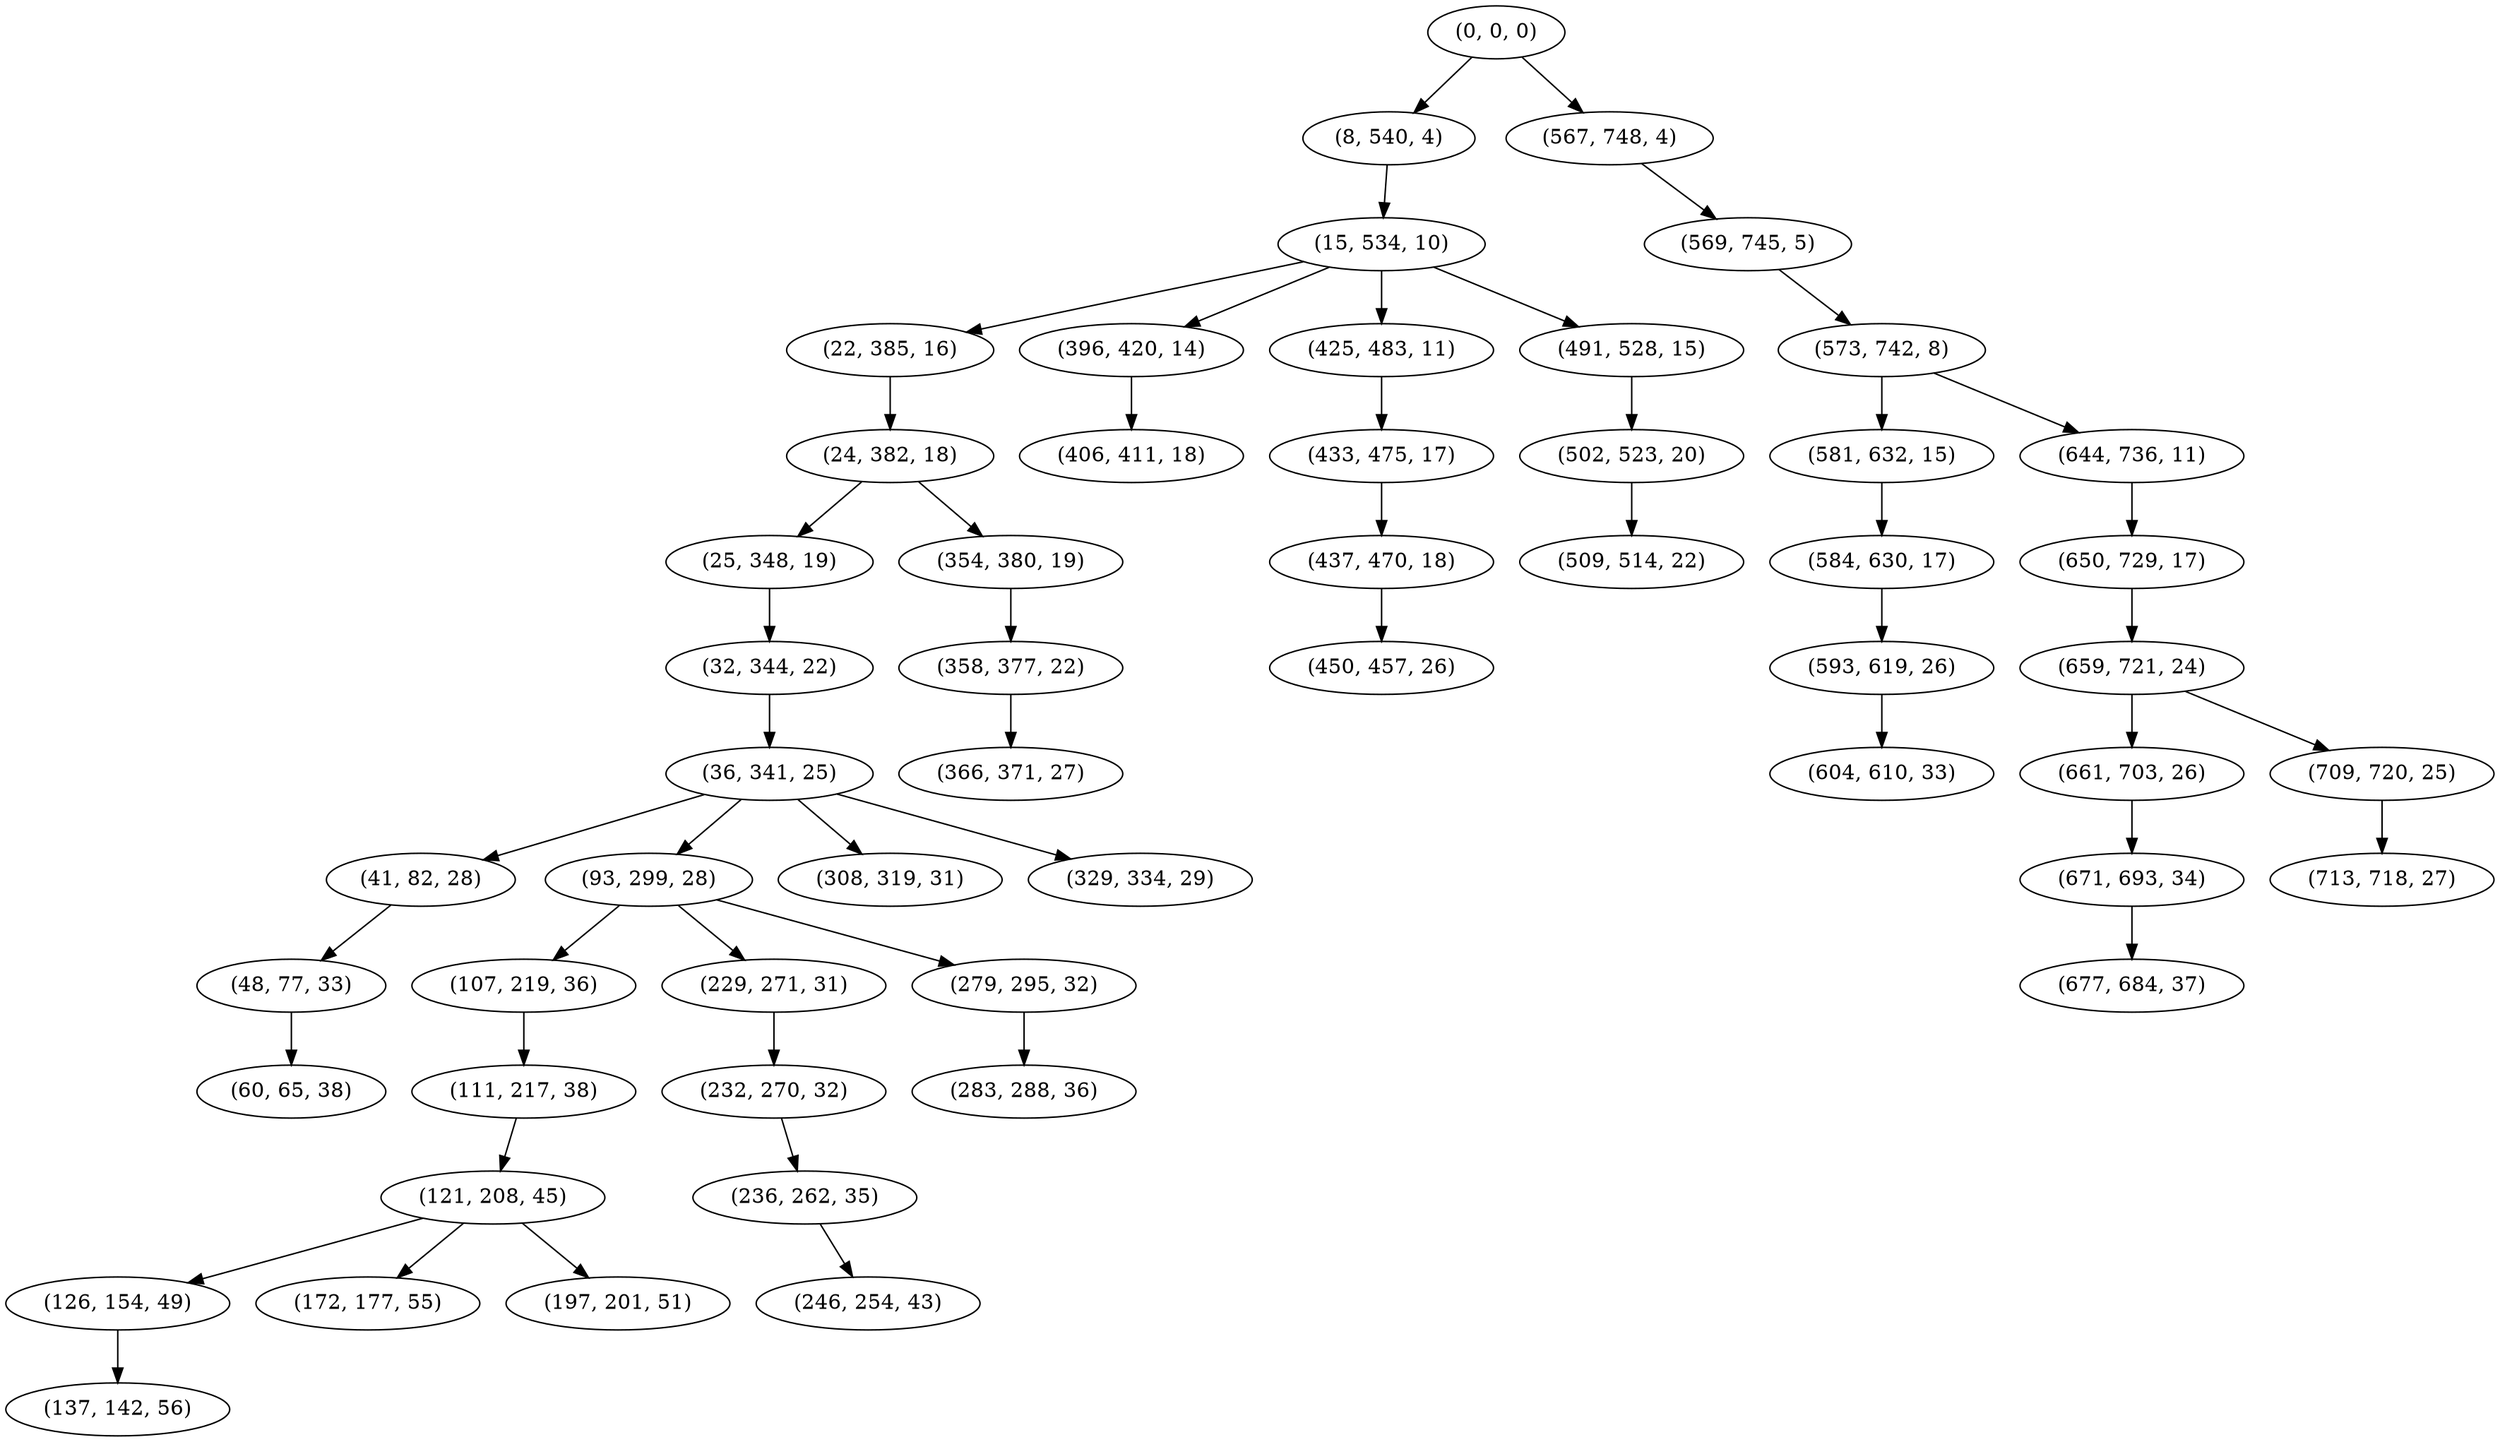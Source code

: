 digraph tree {
    "(0, 0, 0)";
    "(8, 540, 4)";
    "(15, 534, 10)";
    "(22, 385, 16)";
    "(24, 382, 18)";
    "(25, 348, 19)";
    "(32, 344, 22)";
    "(36, 341, 25)";
    "(41, 82, 28)";
    "(48, 77, 33)";
    "(60, 65, 38)";
    "(93, 299, 28)";
    "(107, 219, 36)";
    "(111, 217, 38)";
    "(121, 208, 45)";
    "(126, 154, 49)";
    "(137, 142, 56)";
    "(172, 177, 55)";
    "(197, 201, 51)";
    "(229, 271, 31)";
    "(232, 270, 32)";
    "(236, 262, 35)";
    "(246, 254, 43)";
    "(279, 295, 32)";
    "(283, 288, 36)";
    "(308, 319, 31)";
    "(329, 334, 29)";
    "(354, 380, 19)";
    "(358, 377, 22)";
    "(366, 371, 27)";
    "(396, 420, 14)";
    "(406, 411, 18)";
    "(425, 483, 11)";
    "(433, 475, 17)";
    "(437, 470, 18)";
    "(450, 457, 26)";
    "(491, 528, 15)";
    "(502, 523, 20)";
    "(509, 514, 22)";
    "(567, 748, 4)";
    "(569, 745, 5)";
    "(573, 742, 8)";
    "(581, 632, 15)";
    "(584, 630, 17)";
    "(593, 619, 26)";
    "(604, 610, 33)";
    "(644, 736, 11)";
    "(650, 729, 17)";
    "(659, 721, 24)";
    "(661, 703, 26)";
    "(671, 693, 34)";
    "(677, 684, 37)";
    "(709, 720, 25)";
    "(713, 718, 27)";
    "(0, 0, 0)" -> "(8, 540, 4)";
    "(0, 0, 0)" -> "(567, 748, 4)";
    "(8, 540, 4)" -> "(15, 534, 10)";
    "(15, 534, 10)" -> "(22, 385, 16)";
    "(15, 534, 10)" -> "(396, 420, 14)";
    "(15, 534, 10)" -> "(425, 483, 11)";
    "(15, 534, 10)" -> "(491, 528, 15)";
    "(22, 385, 16)" -> "(24, 382, 18)";
    "(24, 382, 18)" -> "(25, 348, 19)";
    "(24, 382, 18)" -> "(354, 380, 19)";
    "(25, 348, 19)" -> "(32, 344, 22)";
    "(32, 344, 22)" -> "(36, 341, 25)";
    "(36, 341, 25)" -> "(41, 82, 28)";
    "(36, 341, 25)" -> "(93, 299, 28)";
    "(36, 341, 25)" -> "(308, 319, 31)";
    "(36, 341, 25)" -> "(329, 334, 29)";
    "(41, 82, 28)" -> "(48, 77, 33)";
    "(48, 77, 33)" -> "(60, 65, 38)";
    "(93, 299, 28)" -> "(107, 219, 36)";
    "(93, 299, 28)" -> "(229, 271, 31)";
    "(93, 299, 28)" -> "(279, 295, 32)";
    "(107, 219, 36)" -> "(111, 217, 38)";
    "(111, 217, 38)" -> "(121, 208, 45)";
    "(121, 208, 45)" -> "(126, 154, 49)";
    "(121, 208, 45)" -> "(172, 177, 55)";
    "(121, 208, 45)" -> "(197, 201, 51)";
    "(126, 154, 49)" -> "(137, 142, 56)";
    "(229, 271, 31)" -> "(232, 270, 32)";
    "(232, 270, 32)" -> "(236, 262, 35)";
    "(236, 262, 35)" -> "(246, 254, 43)";
    "(279, 295, 32)" -> "(283, 288, 36)";
    "(354, 380, 19)" -> "(358, 377, 22)";
    "(358, 377, 22)" -> "(366, 371, 27)";
    "(396, 420, 14)" -> "(406, 411, 18)";
    "(425, 483, 11)" -> "(433, 475, 17)";
    "(433, 475, 17)" -> "(437, 470, 18)";
    "(437, 470, 18)" -> "(450, 457, 26)";
    "(491, 528, 15)" -> "(502, 523, 20)";
    "(502, 523, 20)" -> "(509, 514, 22)";
    "(567, 748, 4)" -> "(569, 745, 5)";
    "(569, 745, 5)" -> "(573, 742, 8)";
    "(573, 742, 8)" -> "(581, 632, 15)";
    "(573, 742, 8)" -> "(644, 736, 11)";
    "(581, 632, 15)" -> "(584, 630, 17)";
    "(584, 630, 17)" -> "(593, 619, 26)";
    "(593, 619, 26)" -> "(604, 610, 33)";
    "(644, 736, 11)" -> "(650, 729, 17)";
    "(650, 729, 17)" -> "(659, 721, 24)";
    "(659, 721, 24)" -> "(661, 703, 26)";
    "(659, 721, 24)" -> "(709, 720, 25)";
    "(661, 703, 26)" -> "(671, 693, 34)";
    "(671, 693, 34)" -> "(677, 684, 37)";
    "(709, 720, 25)" -> "(713, 718, 27)";
}
